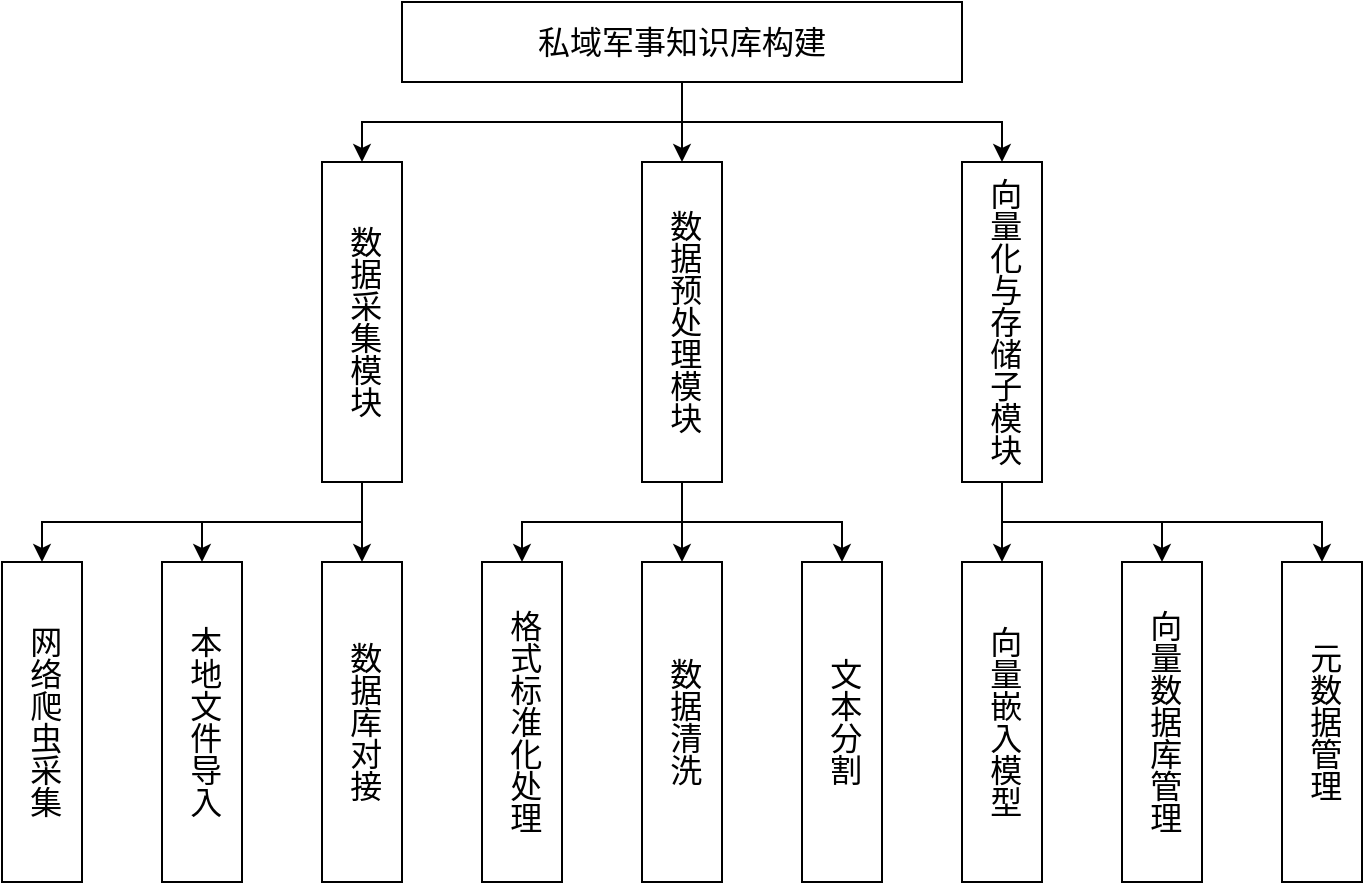 <mxfile version="28.1.1">
  <diagram name="第 1 页" id="kkcHBZCo2FHJVtYmx_jV">
    <mxGraphModel dx="776" dy="1138" grid="1" gridSize="10" guides="1" tooltips="1" connect="1" arrows="1" fold="1" page="1" pageScale="1" pageWidth="827" pageHeight="1169" math="0" shadow="0">
      <root>
        <mxCell id="0" />
        <mxCell id="1" parent="0" />
        <mxCell id="LsWwqiCUeW0Z41CHpauy-17" style="edgeStyle=orthogonalEdgeStyle;rounded=0;orthogonalLoop=1;jettySize=auto;html=1;fontSize=16;" edge="1" parent="1" source="LsWwqiCUeW0Z41CHpauy-1" target="LsWwqiCUeW0Z41CHpauy-2">
          <mxGeometry relative="1" as="geometry" />
        </mxCell>
        <mxCell id="LsWwqiCUeW0Z41CHpauy-18" style="edgeStyle=orthogonalEdgeStyle;rounded=0;orthogonalLoop=1;jettySize=auto;html=1;fontSize=16;" edge="1" parent="1" source="LsWwqiCUeW0Z41CHpauy-1" target="LsWwqiCUeW0Z41CHpauy-3">
          <mxGeometry relative="1" as="geometry" />
        </mxCell>
        <mxCell id="LsWwqiCUeW0Z41CHpauy-19" style="edgeStyle=orthogonalEdgeStyle;rounded=0;orthogonalLoop=1;jettySize=auto;html=1;entryX=0.5;entryY=0;entryDx=0;entryDy=0;fontSize=16;" edge="1" parent="1" source="LsWwqiCUeW0Z41CHpauy-1" target="LsWwqiCUeW0Z41CHpauy-4">
          <mxGeometry relative="1" as="geometry" />
        </mxCell>
        <mxCell id="LsWwqiCUeW0Z41CHpauy-1" value="私域军事知识库构建" style="rounded=0;whiteSpace=wrap;html=1;fontSize=16;" vertex="1" parent="1">
          <mxGeometry x="240" y="40" width="280" height="40" as="geometry" />
        </mxCell>
        <mxCell id="LsWwqiCUeW0Z41CHpauy-20" style="edgeStyle=orthogonalEdgeStyle;rounded=0;orthogonalLoop=1;jettySize=auto;html=1;entryX=0.5;entryY=0;entryDx=0;entryDy=0;fontSize=16;" edge="1" parent="1" source="LsWwqiCUeW0Z41CHpauy-2" target="LsWwqiCUeW0Z41CHpauy-6">
          <mxGeometry relative="1" as="geometry">
            <Array as="points">
              <mxPoint x="220" y="300" />
              <mxPoint x="60" y="300" />
            </Array>
          </mxGeometry>
        </mxCell>
        <mxCell id="LsWwqiCUeW0Z41CHpauy-21" style="edgeStyle=orthogonalEdgeStyle;rounded=0;orthogonalLoop=1;jettySize=auto;html=1;entryX=0.5;entryY=0;entryDx=0;entryDy=0;fontSize=16;" edge="1" parent="1" source="LsWwqiCUeW0Z41CHpauy-2" target="LsWwqiCUeW0Z41CHpauy-7">
          <mxGeometry relative="1" as="geometry">
            <Array as="points">
              <mxPoint x="220" y="300" />
              <mxPoint x="140" y="300" />
            </Array>
          </mxGeometry>
        </mxCell>
        <mxCell id="LsWwqiCUeW0Z41CHpauy-22" style="edgeStyle=orthogonalEdgeStyle;rounded=0;orthogonalLoop=1;jettySize=auto;html=1;entryX=0.5;entryY=0;entryDx=0;entryDy=0;fontSize=16;" edge="1" parent="1" source="LsWwqiCUeW0Z41CHpauy-2" target="LsWwqiCUeW0Z41CHpauy-8">
          <mxGeometry relative="1" as="geometry" />
        </mxCell>
        <mxCell id="LsWwqiCUeW0Z41CHpauy-2" value="数据采集模块" style="rounded=0;whiteSpace=wrap;html=1;textDirection=vertical-lr;fontSize=16;" vertex="1" parent="1">
          <mxGeometry x="200" y="120" width="40" height="160" as="geometry" />
        </mxCell>
        <mxCell id="LsWwqiCUeW0Z41CHpauy-23" style="edgeStyle=orthogonalEdgeStyle;rounded=0;orthogonalLoop=1;jettySize=auto;html=1;fontSize=16;" edge="1" parent="1" source="LsWwqiCUeW0Z41CHpauy-3" target="LsWwqiCUeW0Z41CHpauy-11">
          <mxGeometry relative="1" as="geometry">
            <Array as="points">
              <mxPoint x="380" y="300" />
              <mxPoint x="300" y="300" />
            </Array>
          </mxGeometry>
        </mxCell>
        <mxCell id="LsWwqiCUeW0Z41CHpauy-24" style="edgeStyle=orthogonalEdgeStyle;rounded=0;orthogonalLoop=1;jettySize=auto;html=1;entryX=0.5;entryY=0;entryDx=0;entryDy=0;fontSize=16;" edge="1" parent="1" source="LsWwqiCUeW0Z41CHpauy-3" target="LsWwqiCUeW0Z41CHpauy-12">
          <mxGeometry relative="1" as="geometry" />
        </mxCell>
        <mxCell id="LsWwqiCUeW0Z41CHpauy-25" style="edgeStyle=orthogonalEdgeStyle;rounded=0;orthogonalLoop=1;jettySize=auto;html=1;entryX=0.5;entryY=0;entryDx=0;entryDy=0;fontSize=16;" edge="1" parent="1" source="LsWwqiCUeW0Z41CHpauy-3" target="LsWwqiCUeW0Z41CHpauy-13">
          <mxGeometry relative="1" as="geometry">
            <Array as="points">
              <mxPoint x="380" y="300" />
              <mxPoint x="460" y="300" />
            </Array>
          </mxGeometry>
        </mxCell>
        <mxCell id="LsWwqiCUeW0Z41CHpauy-3" value="数据预处理模块" style="rounded=0;whiteSpace=wrap;html=1;textDirection=vertical-lr;fontSize=16;" vertex="1" parent="1">
          <mxGeometry x="360" y="120" width="40" height="160" as="geometry" />
        </mxCell>
        <mxCell id="LsWwqiCUeW0Z41CHpauy-26" style="edgeStyle=orthogonalEdgeStyle;rounded=0;orthogonalLoop=1;jettySize=auto;html=1;entryX=0.5;entryY=0;entryDx=0;entryDy=0;fontSize=16;" edge="1" parent="1" source="LsWwqiCUeW0Z41CHpauy-4" target="LsWwqiCUeW0Z41CHpauy-14">
          <mxGeometry relative="1" as="geometry" />
        </mxCell>
        <mxCell id="LsWwqiCUeW0Z41CHpauy-27" style="edgeStyle=orthogonalEdgeStyle;rounded=0;orthogonalLoop=1;jettySize=auto;html=1;entryX=0.5;entryY=0;entryDx=0;entryDy=0;fontSize=16;" edge="1" parent="1" source="LsWwqiCUeW0Z41CHpauy-4" target="LsWwqiCUeW0Z41CHpauy-15">
          <mxGeometry relative="1" as="geometry">
            <Array as="points">
              <mxPoint x="540" y="300" />
              <mxPoint x="620" y="300" />
            </Array>
          </mxGeometry>
        </mxCell>
        <mxCell id="LsWwqiCUeW0Z41CHpauy-28" style="edgeStyle=orthogonalEdgeStyle;rounded=0;orthogonalLoop=1;jettySize=auto;html=1;entryX=0.5;entryY=0;entryDx=0;entryDy=0;fontSize=16;" edge="1" parent="1" source="LsWwqiCUeW0Z41CHpauy-4" target="LsWwqiCUeW0Z41CHpauy-16">
          <mxGeometry relative="1" as="geometry">
            <Array as="points">
              <mxPoint x="540" y="300" />
              <mxPoint x="700" y="300" />
            </Array>
          </mxGeometry>
        </mxCell>
        <mxCell id="LsWwqiCUeW0Z41CHpauy-4" value="向量化与存储子模块" style="rounded=0;whiteSpace=wrap;html=1;textDirection=vertical-lr;fontSize=16;" vertex="1" parent="1">
          <mxGeometry x="520" y="120" width="40" height="160" as="geometry" />
        </mxCell>
        <mxCell id="LsWwqiCUeW0Z41CHpauy-6" value="网络爬虫采集" style="rounded=0;whiteSpace=wrap;html=1;textDirection=vertical-lr;fontSize=16;" vertex="1" parent="1">
          <mxGeometry x="40" y="320" width="40" height="160" as="geometry" />
        </mxCell>
        <mxCell id="LsWwqiCUeW0Z41CHpauy-7" value="本地文件导入" style="rounded=0;whiteSpace=wrap;html=1;textDirection=vertical-lr;fontSize=16;" vertex="1" parent="1">
          <mxGeometry x="120" y="320" width="40" height="160" as="geometry" />
        </mxCell>
        <mxCell id="LsWwqiCUeW0Z41CHpauy-8" value="数据库对接" style="rounded=0;whiteSpace=wrap;html=1;textDirection=vertical-lr;fontSize=16;" vertex="1" parent="1">
          <mxGeometry x="200" y="320" width="40" height="160" as="geometry" />
        </mxCell>
        <mxCell id="LsWwqiCUeW0Z41CHpauy-11" value="格式标准化处理" style="rounded=0;whiteSpace=wrap;html=1;textDirection=vertical-lr;fontSize=16;" vertex="1" parent="1">
          <mxGeometry x="280" y="320" width="40" height="160" as="geometry" />
        </mxCell>
        <mxCell id="LsWwqiCUeW0Z41CHpauy-12" value="数据清洗" style="rounded=0;whiteSpace=wrap;html=1;textDirection=vertical-lr;fontSize=16;" vertex="1" parent="1">
          <mxGeometry x="360" y="320" width="40" height="160" as="geometry" />
        </mxCell>
        <mxCell id="LsWwqiCUeW0Z41CHpauy-13" value="文本分割" style="rounded=0;whiteSpace=wrap;html=1;textDirection=vertical-lr;fontSize=16;" vertex="1" parent="1">
          <mxGeometry x="440" y="320" width="40" height="160" as="geometry" />
        </mxCell>
        <mxCell id="LsWwqiCUeW0Z41CHpauy-14" value="向量嵌入模型" style="rounded=0;whiteSpace=wrap;html=1;textDirection=vertical-lr;fontSize=16;" vertex="1" parent="1">
          <mxGeometry x="520" y="320" width="40" height="160" as="geometry" />
        </mxCell>
        <mxCell id="LsWwqiCUeW0Z41CHpauy-15" value="向量数据库管理" style="rounded=0;whiteSpace=wrap;html=1;textDirection=vertical-lr;fontSize=16;" vertex="1" parent="1">
          <mxGeometry x="600" y="320" width="40" height="160" as="geometry" />
        </mxCell>
        <mxCell id="LsWwqiCUeW0Z41CHpauy-16" value="元数据管理" style="rounded=0;whiteSpace=wrap;html=1;textDirection=vertical-lr;fontSize=16;" vertex="1" parent="1">
          <mxGeometry x="680" y="320" width="40" height="160" as="geometry" />
        </mxCell>
      </root>
    </mxGraphModel>
  </diagram>
</mxfile>
